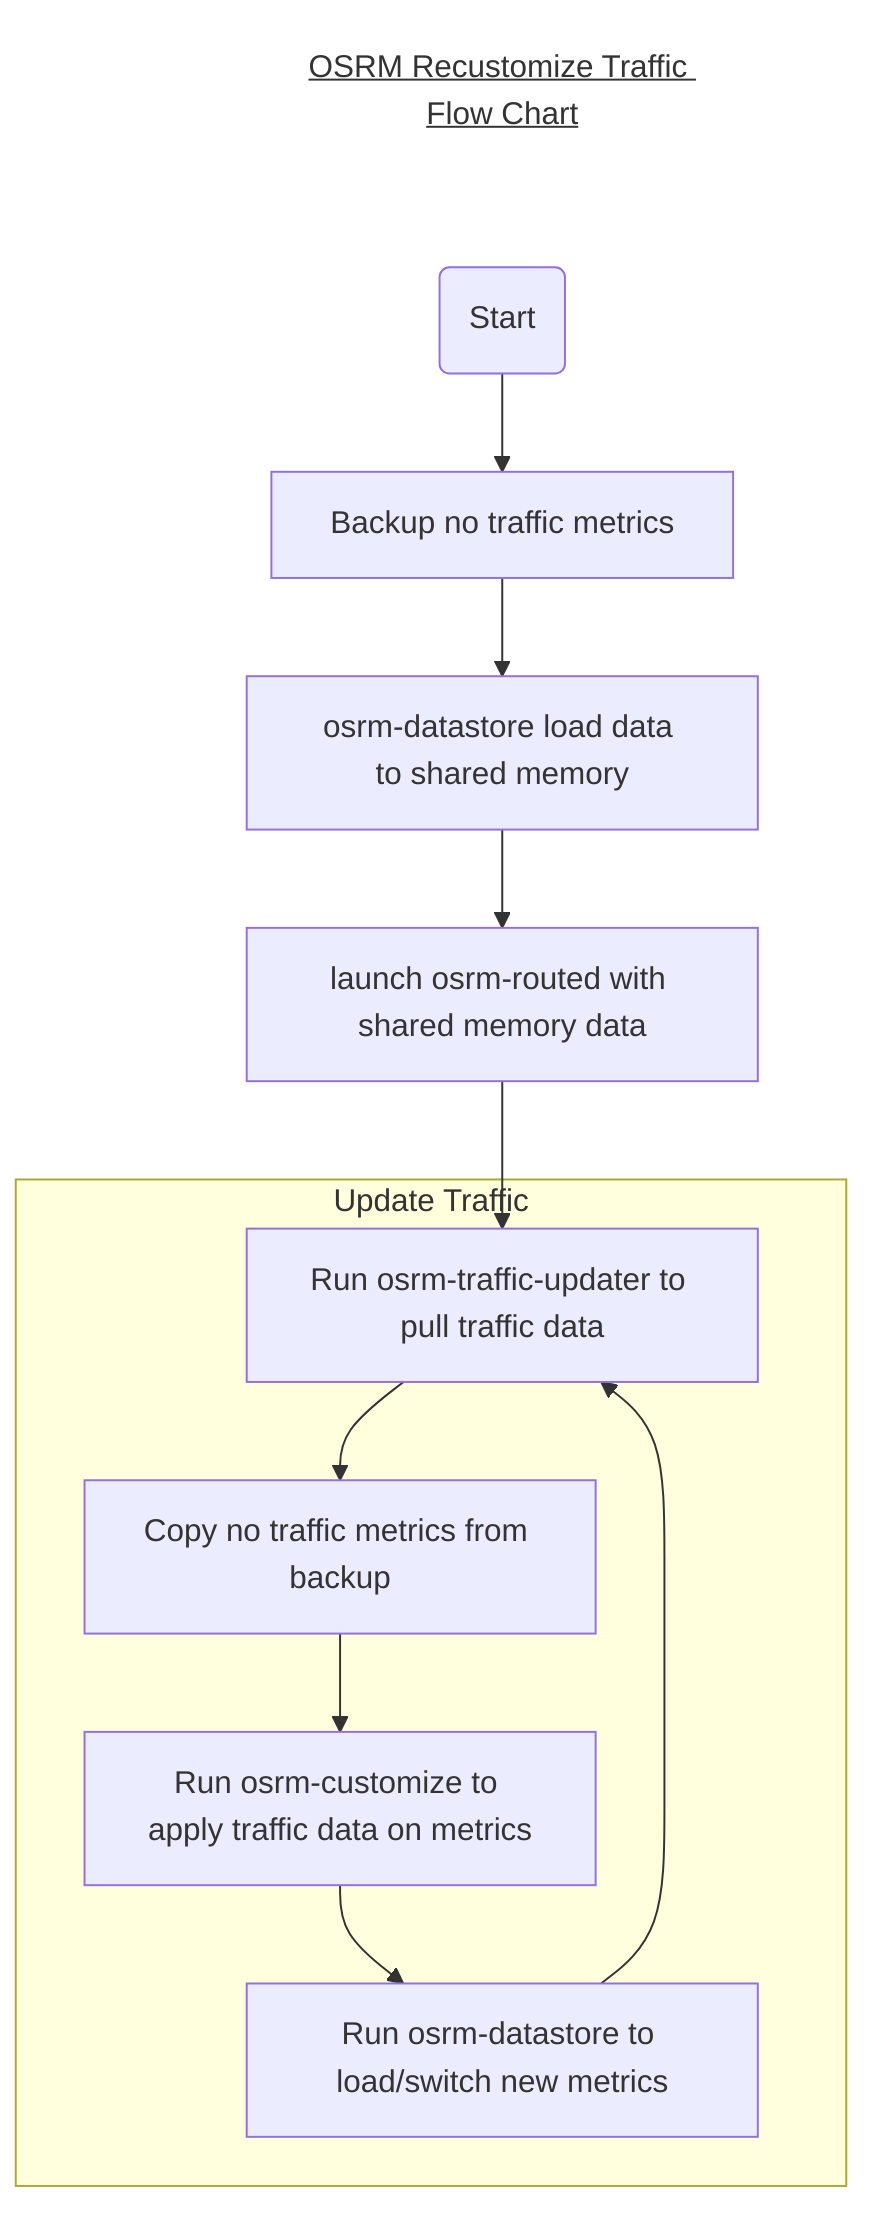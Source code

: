 %% Call below command to convert .mmd to .png
%%  Adjust -w or -H if necessary
%% mmdc -p puppeteer-config.json -i customize-traffic-container-startup-flow-chart.mmd -o customize-traffic-container-startup-flow-chart.mmd.png

graph TD

Title[<u>OSRM Recustomize Traffic Flow Chart</u>]
Title-->Start
style Title fill:#FFF,stroke:#FFF
linkStyle 0 stroke:#FFF,stroke-width:0;

Start("Start") --> BackupNoTrafficMetrics["Backup no traffic metrics"]
BackupNoTrafficMetrics --> FirstRoundLoadDataToSharedMemory["osrm-datastore load data to shared memory"]
FirstRoundLoadDataToSharedMemory --> LaunchRoutedFromSharedMemory["launch osrm-routed with shared memory data"]


LaunchRoutedFromSharedMemory --> ConnectTrafficProxy["Run osrm-traffic-updater to pull traffic data"]

subgraph Update Traffic
ConnectTrafficProxy --> CopyNoTrafficMetrics["Copy no traffic metrics from backup"]
CopyNoTrafficMetrics --> OSRMCustomize["Run osrm-customize to apply traffic data on metrics"]
OSRMCustomize --> OSRMDataStore["Run osrm-datastore to load/switch new metrics"]
OSRMDataStore --> ConnectTrafficProxy
end